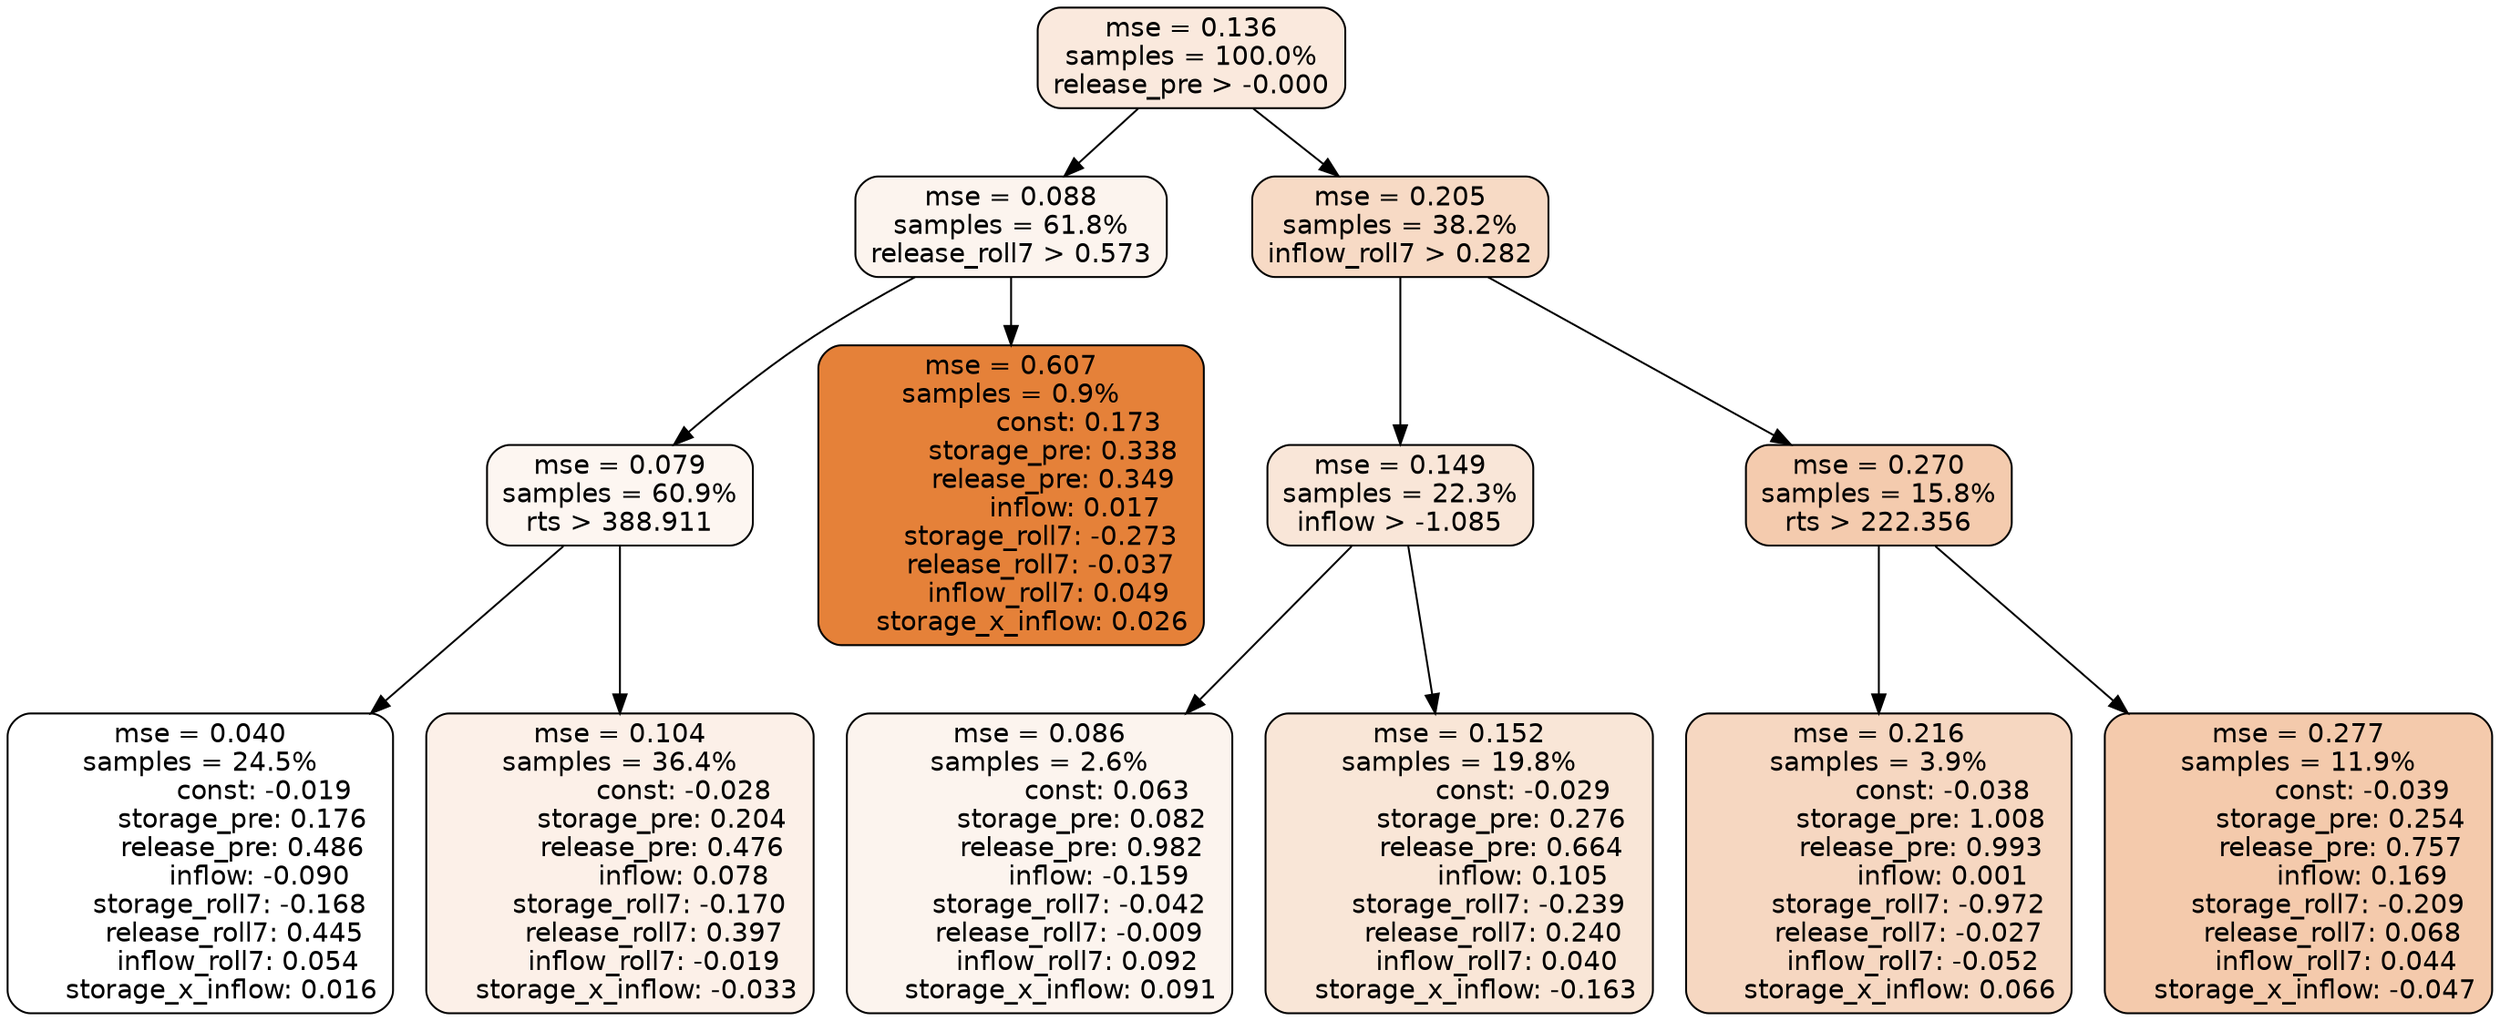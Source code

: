 digraph tree {
node [shape=rectangle, style="filled, rounded", color="black", fontname=helvetica] ;
edge [fontname=helvetica] ;
	"0" [label="mse = 0.136
samples = 100.0%
release_pre > -0.000", fillcolor="#fae9dd"]
	"1" [label="mse = 0.088
samples = 61.8%
release_roll7 > 0.573", fillcolor="#fcf4ee"]
	"6" [label="mse = 0.205
samples = 38.2%
inflow_roll7 > 0.282", fillcolor="#f7dac5"]
	"2" [label="mse = 0.079
samples = 60.9%
rts > 388.911", fillcolor="#fdf6f1"]
	"5" [label="mse = 0.607
samples = 0.9%
                const: 0.173
          storage_pre: 0.338
          release_pre: 0.349
               inflow: 0.017
       storage_roll7: -0.273
       release_roll7: -0.037
         inflow_roll7: 0.049
     storage_x_inflow: 0.026", fillcolor="#e58139"]
	"7" [label="mse = 0.149
samples = 22.3%
inflow > -1.085", fillcolor="#f9e6d8"]
	"10" [label="mse = 0.270
samples = 15.8%
rts > 222.356", fillcolor="#f4cbae"]
	"4" [label="mse = 0.040
samples = 24.5%
               const: -0.019
          storage_pre: 0.176
          release_pre: 0.486
              inflow: -0.090
       storage_roll7: -0.168
        release_roll7: 0.445
         inflow_roll7: 0.054
     storage_x_inflow: 0.016", fillcolor="#ffffff"]
	"3" [label="mse = 0.104
samples = 36.4%
               const: -0.028
          storage_pre: 0.204
          release_pre: 0.476
               inflow: 0.078
       storage_roll7: -0.170
        release_roll7: 0.397
        inflow_roll7: -0.019
    storage_x_inflow: -0.033", fillcolor="#fcf0e8"]
	"8" [label="mse = 0.086
samples = 2.6%
                const: 0.063
          storage_pre: 0.082
          release_pre: 0.982
              inflow: -0.159
       storage_roll7: -0.042
       release_roll7: -0.009
         inflow_roll7: 0.092
     storage_x_inflow: 0.091", fillcolor="#fcf4ee"]
	"9" [label="mse = 0.152
samples = 19.8%
               const: -0.029
          storage_pre: 0.276
          release_pre: 0.664
               inflow: 0.105
       storage_roll7: -0.239
        release_roll7: 0.240
         inflow_roll7: 0.040
    storage_x_inflow: -0.163", fillcolor="#f9e6d7"]
	"12" [label="mse = 0.216
samples = 3.9%
               const: -0.038
          storage_pre: 1.008
          release_pre: 0.993
               inflow: 0.001
       storage_roll7: -0.972
       release_roll7: -0.027
        inflow_roll7: -0.052
     storage_x_inflow: 0.066", fillcolor="#f6d7c1"]
	"11" [label="mse = 0.277
samples = 11.9%
               const: -0.039
          storage_pre: 0.254
          release_pre: 0.757
               inflow: 0.169
       storage_roll7: -0.209
        release_roll7: 0.068
         inflow_roll7: 0.044
    storage_x_inflow: -0.047", fillcolor="#f4caac"]

	"0" -> "1"
	"0" -> "6"
	"1" -> "2"
	"1" -> "5"
	"6" -> "7"
	"6" -> "10"
	"2" -> "3"
	"2" -> "4"
	"7" -> "8"
	"7" -> "9"
	"10" -> "11"
	"10" -> "12"
}